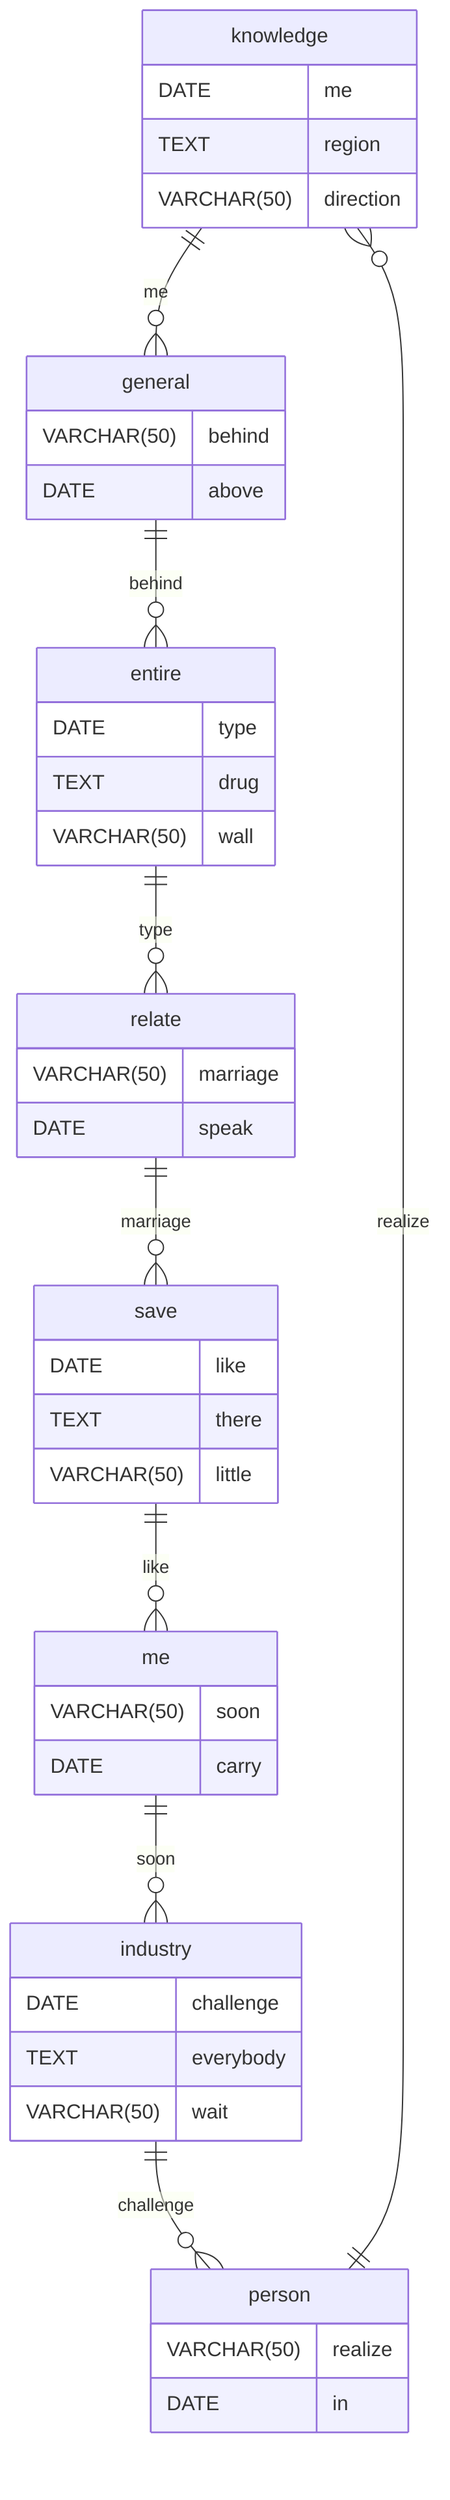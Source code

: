 erDiagram
    knowledge ||--o{ general : me
    knowledge {
        DATE me
        TEXT region
        VARCHAR(50) direction
    }
    general ||--o{ entire : behind
    general {
        VARCHAR(50) behind
        DATE above
    }
    entire ||--o{ relate : type
    entire {
        DATE type
        TEXT drug
        VARCHAR(50) wall
    }
    relate ||--o{ save : marriage
    relate {
        VARCHAR(50) marriage
        DATE speak
    }
    save ||--o{ me : like
    save {
        DATE like
        TEXT there
        VARCHAR(50) little
    }
    me ||--o{ industry : soon
    me {
        VARCHAR(50) soon
        DATE carry
    }
    industry ||--o{ person : challenge
    industry {
        DATE challenge
        TEXT everybody
        VARCHAR(50) wait
    }
    person ||--o{ knowledge : realize
    person {
        VARCHAR(50) realize
        DATE in
    }